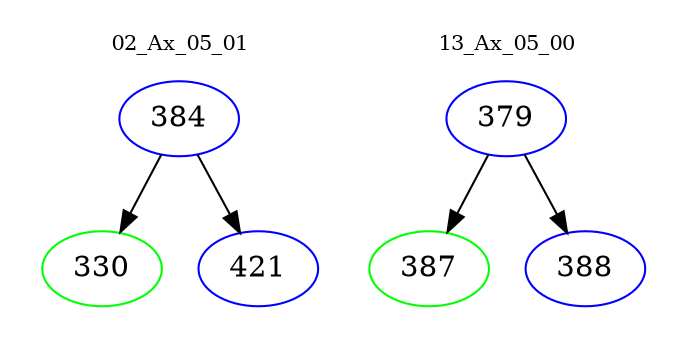 digraph{
subgraph cluster_0 {
color = white
label = "02_Ax_05_01";
fontsize=10;
T0_384 [label="384", color="blue"]
T0_384 -> T0_330 [color="black"]
T0_330 [label="330", color="green"]
T0_384 -> T0_421 [color="black"]
T0_421 [label="421", color="blue"]
}
subgraph cluster_1 {
color = white
label = "13_Ax_05_00";
fontsize=10;
T1_379 [label="379", color="blue"]
T1_379 -> T1_387 [color="black"]
T1_387 [label="387", color="green"]
T1_379 -> T1_388 [color="black"]
T1_388 [label="388", color="blue"]
}
}
